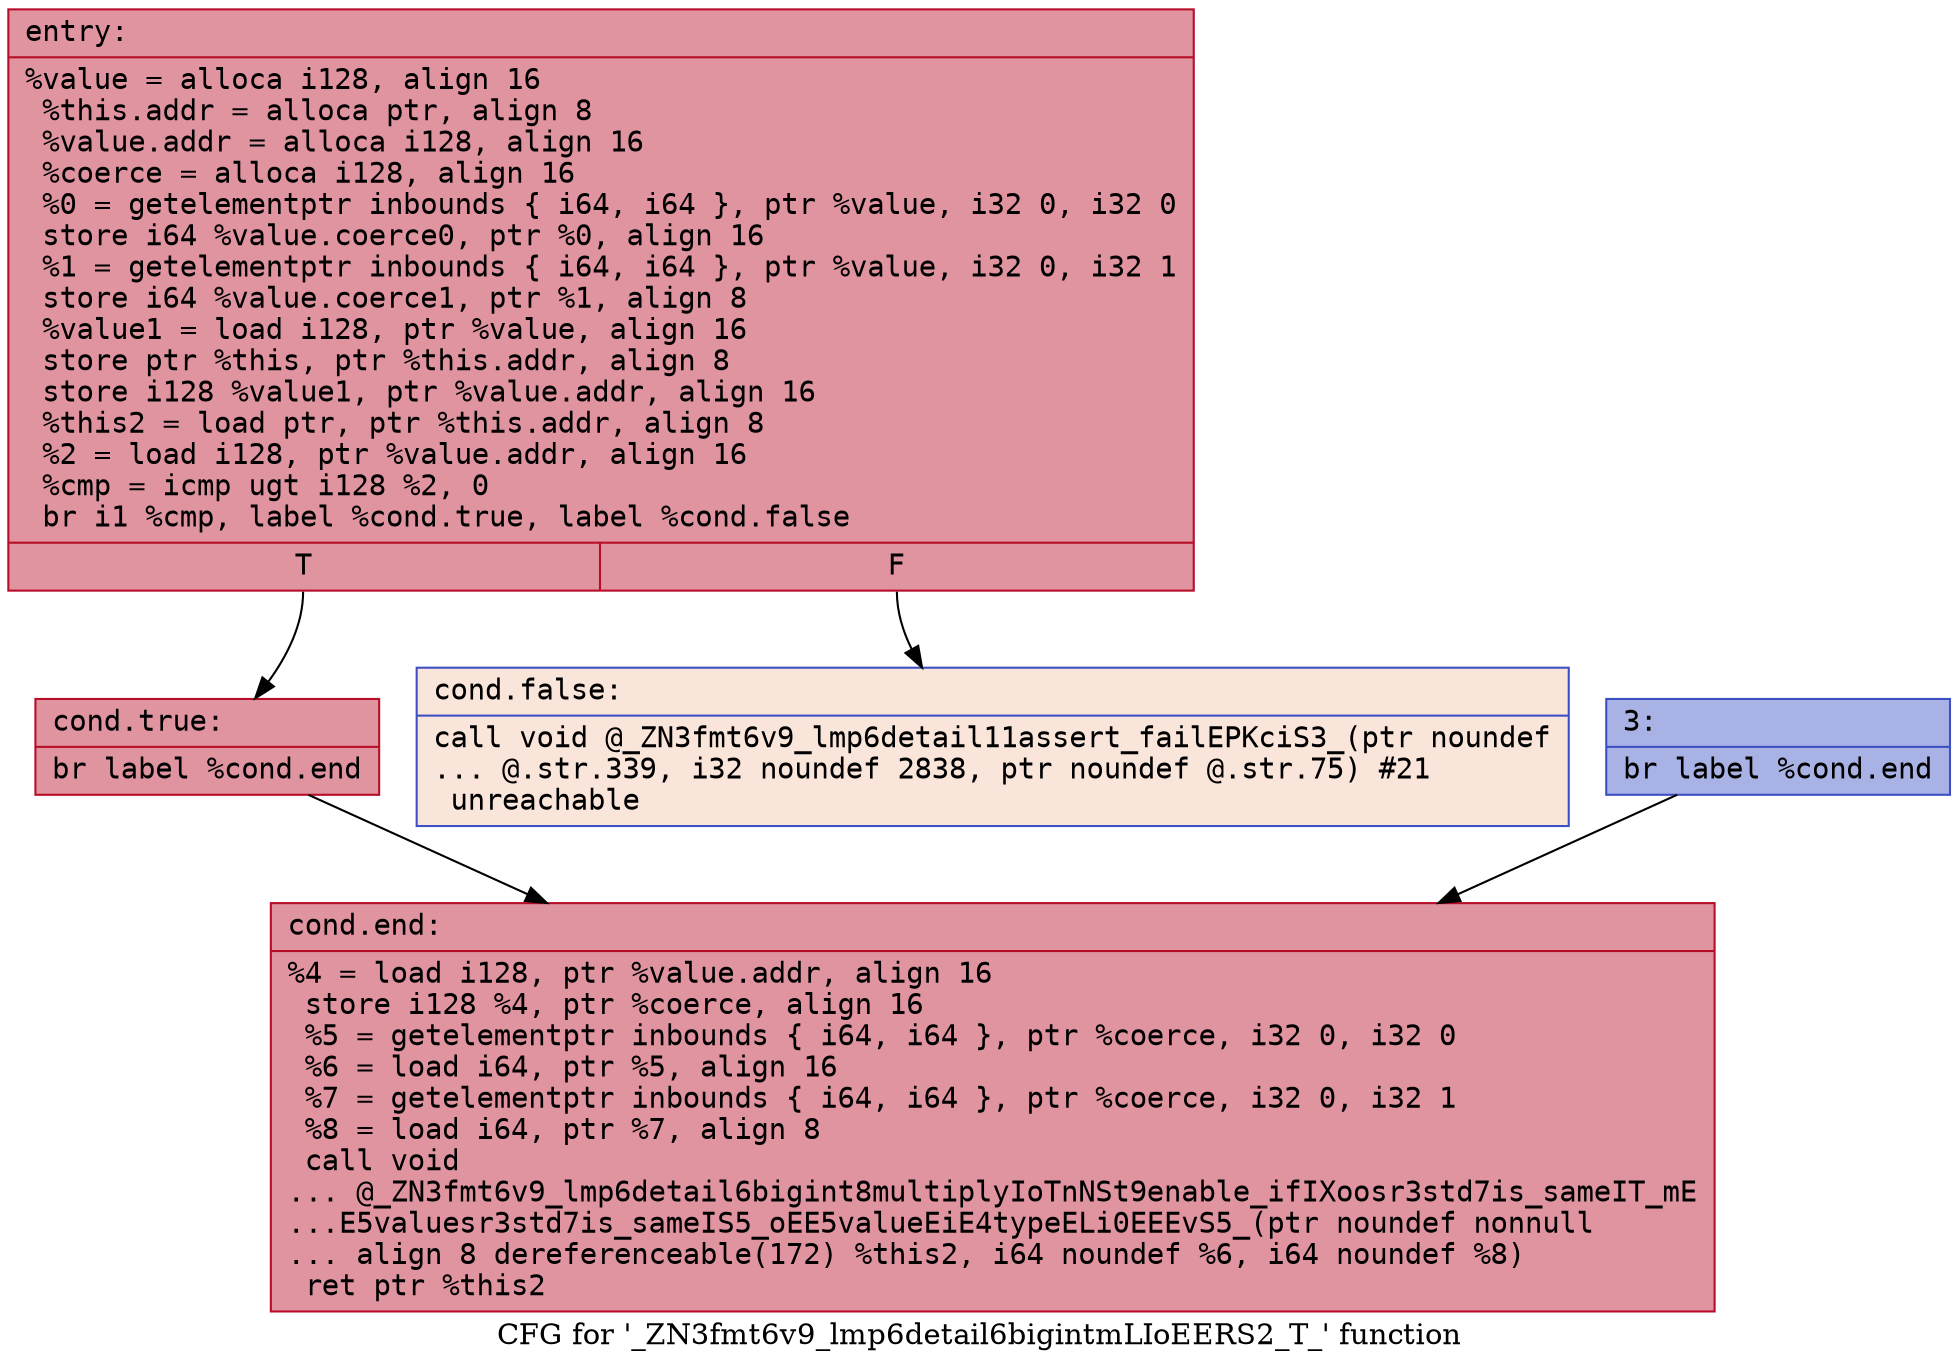 digraph "CFG for '_ZN3fmt6v9_lmp6detail6bigintmLIoEERS2_T_' function" {
	label="CFG for '_ZN3fmt6v9_lmp6detail6bigintmLIoEERS2_T_' function";

	Node0x556bfec41570 [shape=record,color="#b70d28ff", style=filled, fillcolor="#b70d2870" fontname="Courier",label="{entry:\l|  %value = alloca i128, align 16\l  %this.addr = alloca ptr, align 8\l  %value.addr = alloca i128, align 16\l  %coerce = alloca i128, align 16\l  %0 = getelementptr inbounds \{ i64, i64 \}, ptr %value, i32 0, i32 0\l  store i64 %value.coerce0, ptr %0, align 16\l  %1 = getelementptr inbounds \{ i64, i64 \}, ptr %value, i32 0, i32 1\l  store i64 %value.coerce1, ptr %1, align 8\l  %value1 = load i128, ptr %value, align 16\l  store ptr %this, ptr %this.addr, align 8\l  store i128 %value1, ptr %value.addr, align 16\l  %this2 = load ptr, ptr %this.addr, align 8\l  %2 = load i128, ptr %value.addr, align 16\l  %cmp = icmp ugt i128 %2, 0\l  br i1 %cmp, label %cond.true, label %cond.false\l|{<s0>T|<s1>F}}"];
	Node0x556bfec41570:s0 -> Node0x556bfec41e20[tooltip="entry -> cond.true\nProbability 100.00%" ];
	Node0x556bfec41570:s1 -> Node0x556bfec41ea0[tooltip="entry -> cond.false\nProbability 0.00%" ];
	Node0x556bfec41e20 [shape=record,color="#b70d28ff", style=filled, fillcolor="#b70d2870" fontname="Courier",label="{cond.true:\l|  br label %cond.end\l}"];
	Node0x556bfec41e20 -> Node0x556bfec421d0[tooltip="cond.true -> cond.end\nProbability 100.00%" ];
	Node0x556bfec41ea0 [shape=record,color="#3d50c3ff", style=filled, fillcolor="#f4c5ad70" fontname="Courier",label="{cond.false:\l|  call void @_ZN3fmt6v9_lmp6detail11assert_failEPKciS3_(ptr noundef\l... @.str.339, i32 noundef 2838, ptr noundef @.str.75) #21\l  unreachable\l}"];
	Node0x556bfec42420 [shape=record,color="#3d50c3ff", style=filled, fillcolor="#3d50c370" fontname="Courier",label="{3:\l|  br label %cond.end\l}"];
	Node0x556bfec42420 -> Node0x556bfec421d0[tooltip="3 -> cond.end\nProbability 100.00%" ];
	Node0x556bfec421d0 [shape=record,color="#b70d28ff", style=filled, fillcolor="#b70d2870" fontname="Courier",label="{cond.end:\l|  %4 = load i128, ptr %value.addr, align 16\l  store i128 %4, ptr %coerce, align 16\l  %5 = getelementptr inbounds \{ i64, i64 \}, ptr %coerce, i32 0, i32 0\l  %6 = load i64, ptr %5, align 16\l  %7 = getelementptr inbounds \{ i64, i64 \}, ptr %coerce, i32 0, i32 1\l  %8 = load i64, ptr %7, align 8\l  call void\l... @_ZN3fmt6v9_lmp6detail6bigint8multiplyIoTnNSt9enable_ifIXoosr3std7is_sameIT_mE\l...E5valuesr3std7is_sameIS5_oEE5valueEiE4typeELi0EEEvS5_(ptr noundef nonnull\l... align 8 dereferenceable(172) %this2, i64 noundef %6, i64 noundef %8)\l  ret ptr %this2\l}"];
}
